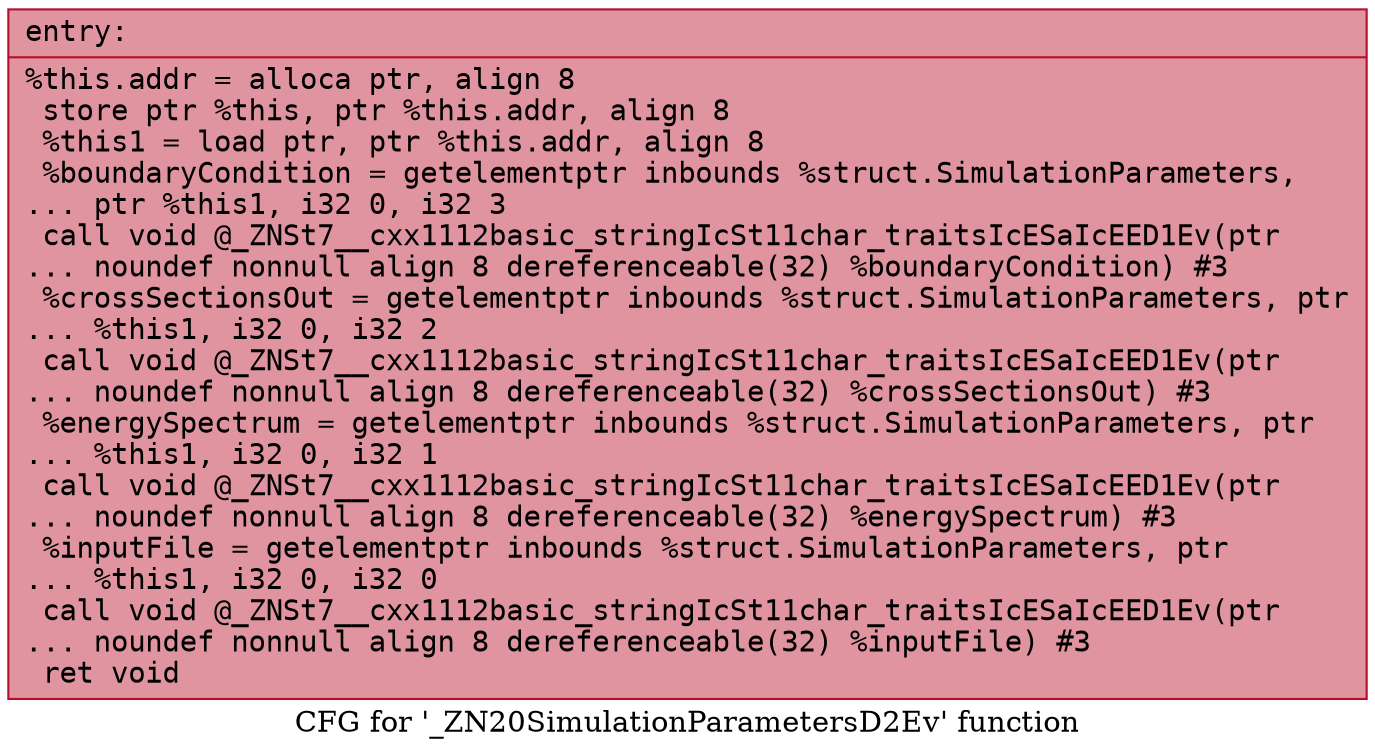 digraph "CFG for '_ZN20SimulationParametersD2Ev' function" {
	label="CFG for '_ZN20SimulationParametersD2Ev' function";

	Node0x562c4e4b6fd0 [shape=record,color="#b70d28ff", style=filled, fillcolor="#b70d2870" fontname="Courier",label="{entry:\l|  %this.addr = alloca ptr, align 8\l  store ptr %this, ptr %this.addr, align 8\l  %this1 = load ptr, ptr %this.addr, align 8\l  %boundaryCondition = getelementptr inbounds %struct.SimulationParameters,\l... ptr %this1, i32 0, i32 3\l  call void @_ZNSt7__cxx1112basic_stringIcSt11char_traitsIcESaIcEED1Ev(ptr\l... noundef nonnull align 8 dereferenceable(32) %boundaryCondition) #3\l  %crossSectionsOut = getelementptr inbounds %struct.SimulationParameters, ptr\l... %this1, i32 0, i32 2\l  call void @_ZNSt7__cxx1112basic_stringIcSt11char_traitsIcESaIcEED1Ev(ptr\l... noundef nonnull align 8 dereferenceable(32) %crossSectionsOut) #3\l  %energySpectrum = getelementptr inbounds %struct.SimulationParameters, ptr\l... %this1, i32 0, i32 1\l  call void @_ZNSt7__cxx1112basic_stringIcSt11char_traitsIcESaIcEED1Ev(ptr\l... noundef nonnull align 8 dereferenceable(32) %energySpectrum) #3\l  %inputFile = getelementptr inbounds %struct.SimulationParameters, ptr\l... %this1, i32 0, i32 0\l  call void @_ZNSt7__cxx1112basic_stringIcSt11char_traitsIcESaIcEED1Ev(ptr\l... noundef nonnull align 8 dereferenceable(32) %inputFile) #3\l  ret void\l}"];
}
